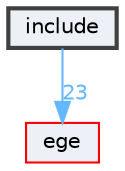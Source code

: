 digraph "include"
{
 // LATEX_PDF_SIZE
  bgcolor="transparent";
  edge [fontname=Helvetica,fontsize=10,labelfontname=Helvetica,labelfontsize=10];
  node [fontname=Helvetica,fontsize=10,shape=box,height=0.2,width=0.4];
  compound=true
  dir_d44c64559bbebec7f509842c48db8b23 [label="include", fillcolor="#edf0f7", color="grey25", style="filled,bold", URL="dir_d44c64559bbebec7f509842c48db8b23.html",tooltip=""];
  dir_1f68e609fd66451897870051d76db1ab [label="ege", fillcolor="#edf0f7", color="red", style="filled", URL="dir_1f68e609fd66451897870051d76db1ab.html",tooltip=""];
  dir_d44c64559bbebec7f509842c48db8b23->dir_1f68e609fd66451897870051d76db1ab [headlabel="23", labeldistance=1.5 headhref="dir_000003_000000.html" href="dir_000003_000000.html" color="steelblue1" fontcolor="steelblue1"];
}
